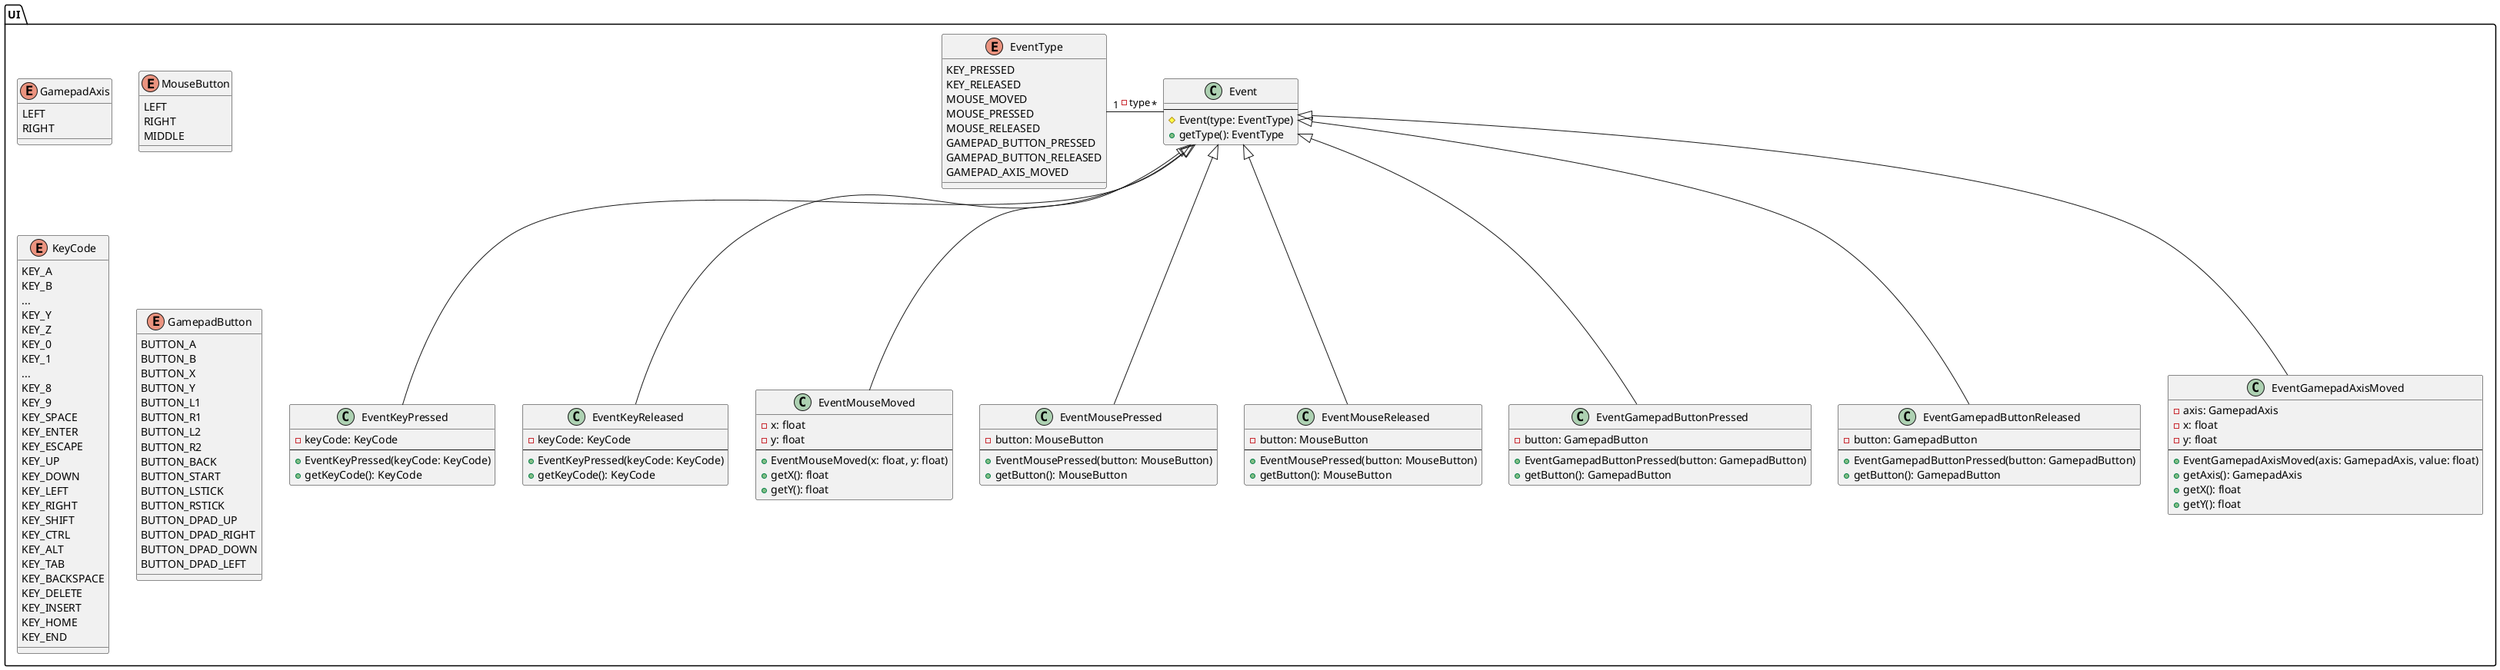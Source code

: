 @startuml

package UI {
    class Event {
        ---
        # Event(type: EventType)
        + getType(): EventType
    }

    enum EventType {
        KEY_PRESSED
        KEY_RELEASED
        MOUSE_MOVED
        MOUSE_PRESSED
        MOUSE_RELEASED
        GAMEPAD_BUTTON_PRESSED
        GAMEPAD_BUTTON_RELEASED
        GAMEPAD_AXIS_MOVED
    }

    class EventKeyPressed {
        - keyCode: KeyCode
        ---
        + EventKeyPressed(keyCode: KeyCode)
        + getKeyCode(): KeyCode
    }
    class EventKeyReleased {
        - keyCode: KeyCode
        ---
        + EventKeyPressed(keyCode: KeyCode)
        + getKeyCode(): KeyCode
    }
    class EventMouseMoved {
        - x: float
        - y: float
        ---
        + EventMouseMoved(x: float, y: float)
        + getX(): float
        + getY(): float
    }
    class EventMousePressed {
        - button: MouseButton
        ---
        + EventMousePressed(button: MouseButton)
        + getButton(): MouseButton
    }
    class EventMouseReleased {
        - button: MouseButton
        ---
        + EventMousePressed(button: MouseButton)
        + getButton(): MouseButton
    }
    class EventGamepadButtonPressed {
        - button: GamepadButton
        ---
        + EventGamepadButtonPressed(button: GamepadButton)
        + getButton(): GamepadButton
    }
    class EventGamepadButtonReleased {
        - button: GamepadButton
        ---
        + EventGamepadButtonPressed(button: GamepadButton)
        + getButton(): GamepadButton
    }
    class EventGamepadAxisMoved {
        - axis: GamepadAxis 
        - x: float
        - y: float
        ---
        + EventGamepadAxisMoved(axis: GamepadAxis, value: float)
        + getAxis(): GamepadAxis
        + getX(): float
        + getY(): float
    }

    enum GamepadAxis {
        LEFT
        RIGHT
    }
    
    enum MouseButton {
        LEFT
        RIGHT
        MIDDLE
    }

    enum KeyCode {
        KEY_A
        KEY_B
        ...
        KEY_Y
        KEY_Z
        KEY_0
        KEY_1
        ...
        KEY_8
        KEY_9
        KEY_SPACE
        KEY_ENTER
        KEY_ESCAPE
        KEY_UP
        KEY_DOWN
        KEY_LEFT
        KEY_RIGHT
        KEY_SHIFT
        KEY_CTRL
        KEY_ALT
        KEY_TAB
        KEY_BACKSPACE
        KEY_DELETE
        KEY_INSERT
        KEY_HOME
        KEY_END
    }

    enum GamepadButton {
        BUTTON_A
        BUTTON_B
        BUTTON_X
        BUTTON_Y
        BUTTON_L1
        BUTTON_R1
        BUTTON_L2
        BUTTON_R2
        BUTTON_BACK
        BUTTON_START
        BUTTON_LSTICK
        BUTTON_RSTICK
        BUTTON_DPAD_UP
        BUTTON_DPAD_RIGHT
        BUTTON_DPAD_DOWN
        BUTTON_DPAD_LEFT
    }
}

Event "*" -left- "1" EventType: - type
EventKeyPressed -up-|> Event
EventKeyReleased -up-|> Event
EventMouseMoved -up-|> Event
EventMousePressed -up-|> Event
EventMouseReleased -up-|> Event
EventGamepadButtonPressed -up-|> Event
EventGamepadButtonReleased -up-|> Event
EventGamepadAxisMoved -up-|> Event

@enduml